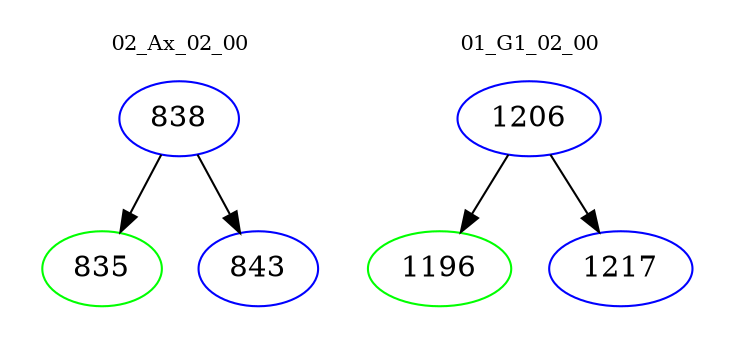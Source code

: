 digraph{
subgraph cluster_0 {
color = white
label = "02_Ax_02_00";
fontsize=10;
T0_838 [label="838", color="blue"]
T0_838 -> T0_835 [color="black"]
T0_835 [label="835", color="green"]
T0_838 -> T0_843 [color="black"]
T0_843 [label="843", color="blue"]
}
subgraph cluster_1 {
color = white
label = "01_G1_02_00";
fontsize=10;
T1_1206 [label="1206", color="blue"]
T1_1206 -> T1_1196 [color="black"]
T1_1196 [label="1196", color="green"]
T1_1206 -> T1_1217 [color="black"]
T1_1217 [label="1217", color="blue"]
}
}
